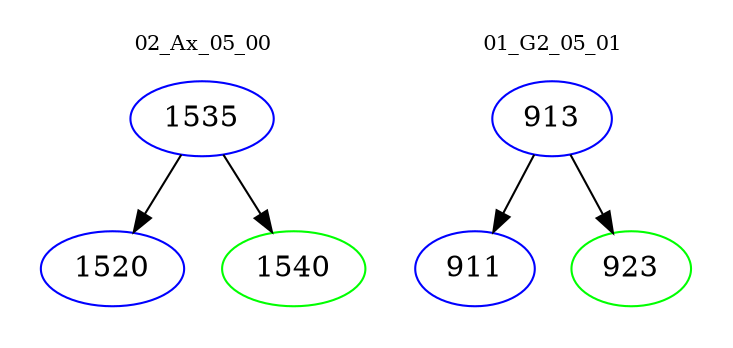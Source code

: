 digraph{
subgraph cluster_0 {
color = white
label = "02_Ax_05_00";
fontsize=10;
T0_1535 [label="1535", color="blue"]
T0_1535 -> T0_1520 [color="black"]
T0_1520 [label="1520", color="blue"]
T0_1535 -> T0_1540 [color="black"]
T0_1540 [label="1540", color="green"]
}
subgraph cluster_1 {
color = white
label = "01_G2_05_01";
fontsize=10;
T1_913 [label="913", color="blue"]
T1_913 -> T1_911 [color="black"]
T1_911 [label="911", color="blue"]
T1_913 -> T1_923 [color="black"]
T1_923 [label="923", color="green"]
}
}

